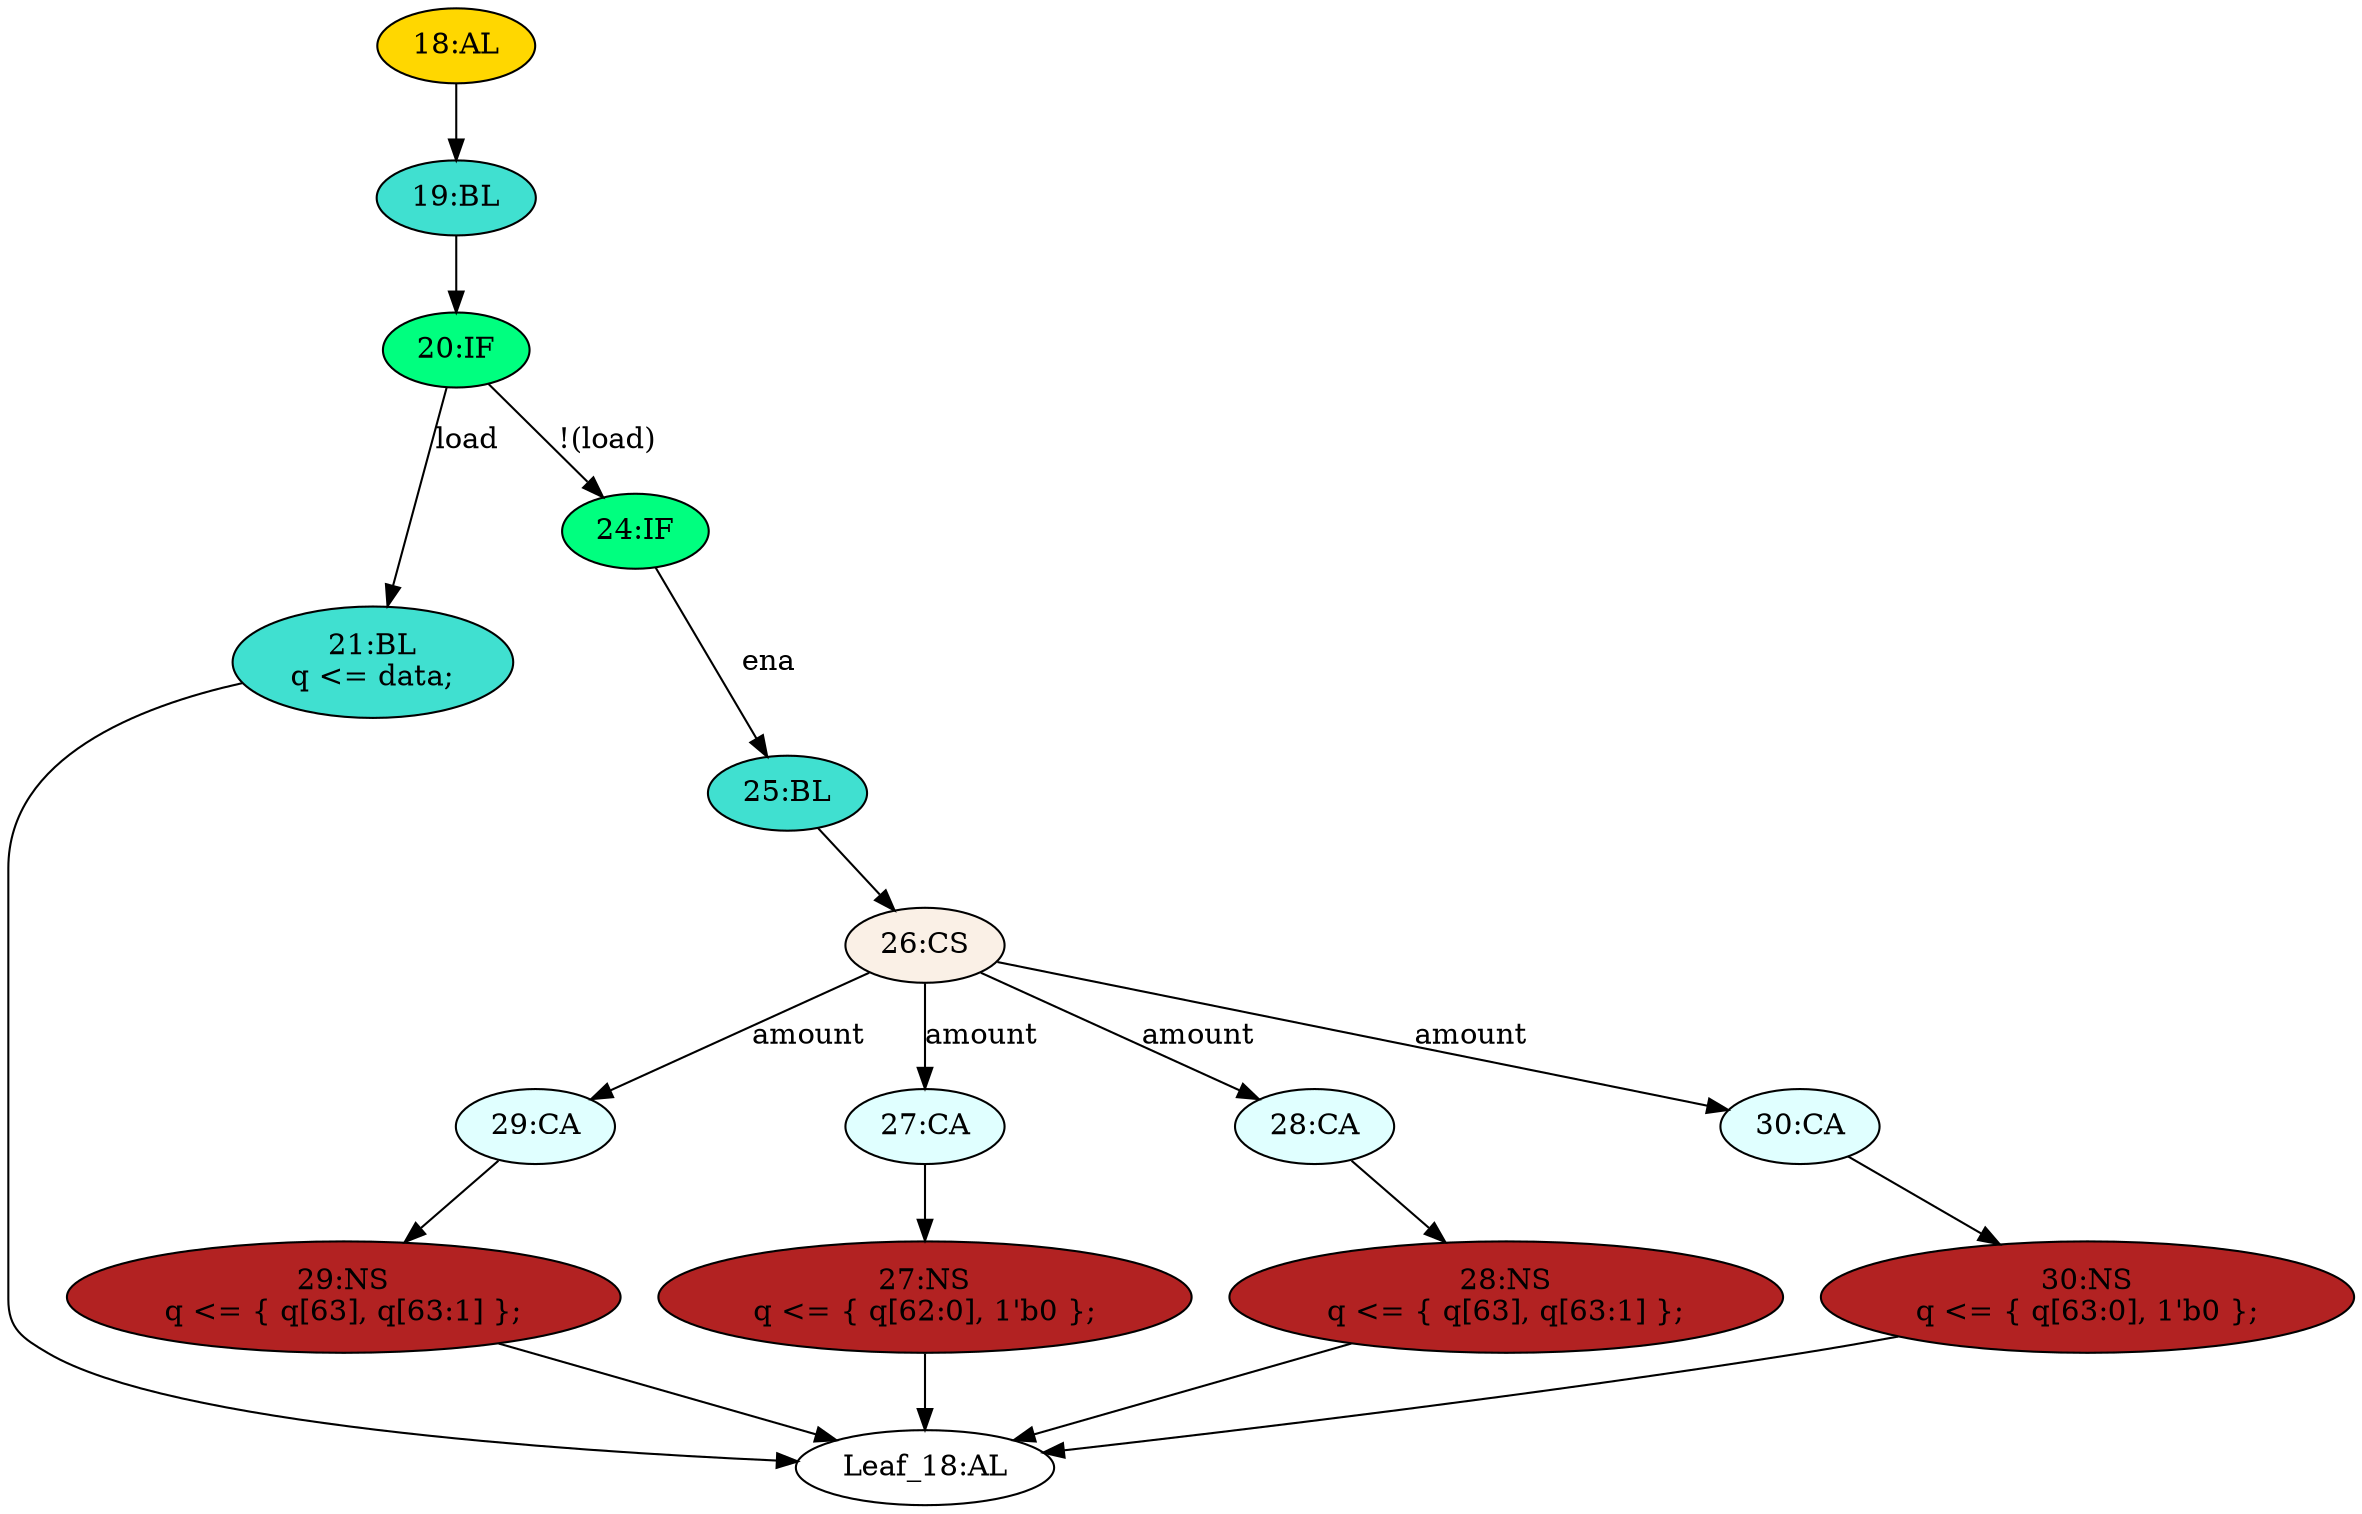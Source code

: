 strict digraph "" {
	node [label="\N"];
	"19:BL"	[ast="<pyverilog.vparser.ast.Block object at 0x7f1f30568a10>",
		fillcolor=turquoise,
		label="19:BL",
		statements="[]",
		style=filled,
		typ=Block];
	"20:IF"	[ast="<pyverilog.vparser.ast.IfStatement object at 0x7f1f30568b10>",
		fillcolor=springgreen,
		label="20:IF",
		statements="[]",
		style=filled,
		typ=IfStatement];
	"19:BL" -> "20:IF"	[cond="[]",
		lineno=None];
	"21:BL"	[ast="<pyverilog.vparser.ast.Block object at 0x7f1f30559b50>",
		fillcolor=turquoise,
		label="21:BL
q <= data;",
		statements="[<pyverilog.vparser.ast.NonblockingSubstitution object at 0x7f1f30559b90>]",
		style=filled,
		typ=Block];
	"Leaf_18:AL"	[def_var="['q']",
		label="Leaf_18:AL"];
	"21:BL" -> "Leaf_18:AL"	[cond="[]",
		lineno=None];
	"18:AL"	[ast="<pyverilog.vparser.ast.Always object at 0x7f1f30559e10>",
		clk_sens=True,
		fillcolor=gold,
		label="18:AL",
		sens="['clk']",
		statements="[]",
		style=filled,
		typ=Always,
		use_var="['load', 'ena', 'amount', 'data', 'q']"];
	"18:AL" -> "19:BL"	[cond="[]",
		lineno=None];
	"28:NS"	[ast="<pyverilog.vparser.ast.NonblockingSubstitution object at 0x7f1f305590d0>",
		fillcolor=firebrick,
		label="28:NS
q <= { q[63], q[63:1] };",
		statements="[<pyverilog.vparser.ast.NonblockingSubstitution object at 0x7f1f305590d0>]",
		style=filled,
		typ=NonblockingSubstitution];
	"28:NS" -> "Leaf_18:AL"	[cond="[]",
		lineno=None];
	"20:IF" -> "21:BL"	[cond="['load']",
		label=load,
		lineno=20];
	"24:IF"	[ast="<pyverilog.vparser.ast.IfStatement object at 0x7f1f30568b90>",
		fillcolor=springgreen,
		label="24:IF",
		statements="[]",
		style=filled,
		typ=IfStatement];
	"20:IF" -> "24:IF"	[cond="['load']",
		label="!(load)",
		lineno=20];
	"30:NS"	[ast="<pyverilog.vparser.ast.NonblockingSubstitution object at 0x7f1f30559810>",
		fillcolor=firebrick,
		label="30:NS
q <= { q[63:0], 1'b0 };",
		statements="[<pyverilog.vparser.ast.NonblockingSubstitution object at 0x7f1f30559810>]",
		style=filled,
		typ=NonblockingSubstitution];
	"30:NS" -> "Leaf_18:AL"	[cond="[]",
		lineno=None];
	"25:BL"	[ast="<pyverilog.vparser.ast.Block object at 0x7f1f30568c10>",
		fillcolor=turquoise,
		label="25:BL",
		statements="[]",
		style=filled,
		typ=Block];
	"24:IF" -> "25:BL"	[cond="['ena']",
		label=ena,
		lineno=24];
	"29:CA"	[ast="<pyverilog.vparser.ast.Case object at 0x7f1f305593d0>",
		fillcolor=lightcyan,
		label="29:CA",
		statements="[]",
		style=filled,
		typ=Case];
	"29:NS"	[ast="<pyverilog.vparser.ast.NonblockingSubstitution object at 0x7f1f30559450>",
		fillcolor=firebrick,
		label="29:NS
q <= { q[63], q[63:1] };",
		statements="[<pyverilog.vparser.ast.NonblockingSubstitution object at 0x7f1f30559450>]",
		style=filled,
		typ=NonblockingSubstitution];
	"29:CA" -> "29:NS"	[cond="[]",
		lineno=None];
	"29:NS" -> "Leaf_18:AL"	[cond="[]",
		lineno=None];
	"26:CS"	[ast="<pyverilog.vparser.ast.CaseStatement object at 0x7f1f30568c50>",
		fillcolor=linen,
		label="26:CS",
		statements="[]",
		style=filled,
		typ=CaseStatement];
	"25:BL" -> "26:CS"	[cond="[]",
		lineno=None];
	"27:NS"	[ast="<pyverilog.vparser.ast.NonblockingSubstitution object at 0x7f1f30568d90>",
		fillcolor=firebrick,
		label="27:NS
q <= { q[62:0], 1'b0 };",
		statements="[<pyverilog.vparser.ast.NonblockingSubstitution object at 0x7f1f30568d90>]",
		style=filled,
		typ=NonblockingSubstitution];
	"27:NS" -> "Leaf_18:AL"	[cond="[]",
		lineno=None];
	"26:CS" -> "29:CA"	[cond="['amount']",
		label=amount,
		lineno=26];
	"27:CA"	[ast="<pyverilog.vparser.ast.Case object at 0x7f1f30568d10>",
		fillcolor=lightcyan,
		label="27:CA",
		statements="[]",
		style=filled,
		typ=Case];
	"26:CS" -> "27:CA"	[cond="['amount']",
		label=amount,
		lineno=26];
	"28:CA"	[ast="<pyverilog.vparser.ast.Case object at 0x7f1f30559050>",
		fillcolor=lightcyan,
		label="28:CA",
		statements="[]",
		style=filled,
		typ=Case];
	"26:CS" -> "28:CA"	[cond="['amount']",
		label=amount,
		lineno=26];
	"30:CA"	[ast="<pyverilog.vparser.ast.Case object at 0x7f1f30559790>",
		fillcolor=lightcyan,
		label="30:CA",
		statements="[]",
		style=filled,
		typ=Case];
	"26:CS" -> "30:CA"	[cond="['amount']",
		label=amount,
		lineno=26];
	"27:CA" -> "27:NS"	[cond="[]",
		lineno=None];
	"28:CA" -> "28:NS"	[cond="[]",
		lineno=None];
	"30:CA" -> "30:NS"	[cond="[]",
		lineno=None];
}
